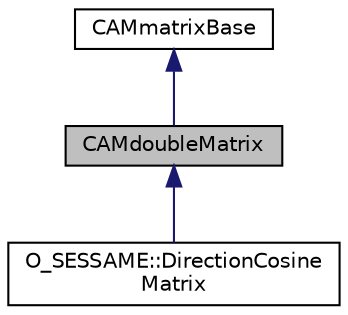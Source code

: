digraph "CAMdoubleMatrix"
{
 // LATEX_PDF_SIZE
  edge [fontname="Helvetica",fontsize="10",labelfontname="Helvetica",labelfontsize="10"];
  node [fontname="Helvetica",fontsize="10",shape=record];
  Node1 [label="CAMdoubleMatrix",height=0.2,width=0.4,color="black", fillcolor="grey75", style="filled", fontcolor="black",tooltip=" "];
  Node2 -> Node1 [dir="back",color="midnightblue",fontsize="10",style="solid",fontname="Helvetica"];
  Node2 [label="CAMmatrixBase",height=0.2,width=0.4,color="black", fillcolor="white", style="filled",URL="$classCAMmatrixBase.html",tooltip=" "];
  Node1 -> Node3 [dir="back",color="midnightblue",fontsize="10",style="solid",fontname="Helvetica"];
  Node3 [label="O_SESSAME::DirectionCosine\lMatrix",height=0.2,width=0.4,color="black", fillcolor="white", style="filled",URL="$classO__SESSAME_1_1DirectionCosineMatrix.html",tooltip="3x3 direction cosine matrix attitude representation."];
}
